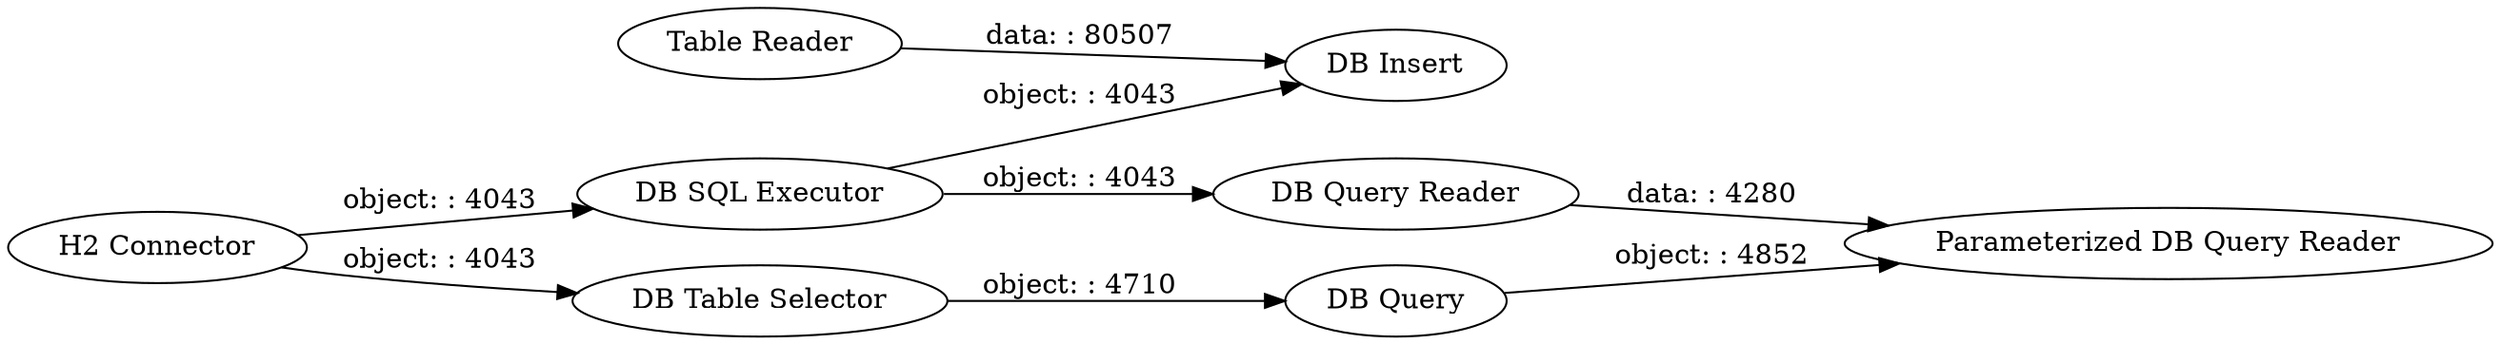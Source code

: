 digraph {
	"-4813634922413281599_85" [label="Parameterized DB Query Reader"]
	"-4813634922413281599_77" [label="H2 Connector"]
	"-4813634922413281599_87" [label="DB SQL Executor"]
	"-8726044969826264178_96" [label="Table Reader"]
	"-4813634922413281599_84" [label="DB Query Reader"]
	"-8726044969826264178_89" [label="DB Insert"]
	"-4813634922413281599_83" [label="DB Query"]
	"-4813634922413281599_72" [label="DB Table Selector"]
	"-4813634922413281599_87" -> "-4813634922413281599_84" [label="object: : 4043"]
	"-4813634922413281599_77" -> "-4813634922413281599_72" [label="object: : 4043"]
	"-4813634922413281599_77" -> "-4813634922413281599_87" [label="object: : 4043"]
	"-4813634922413281599_72" -> "-4813634922413281599_83" [label="object: : 4710"]
	"-4813634922413281599_83" -> "-4813634922413281599_85" [label="object: : 4852"]
	"-4813634922413281599_87" -> "-8726044969826264178_89" [label="object: : 4043"]
	"-4813634922413281599_84" -> "-4813634922413281599_85" [label="data: : 4280"]
	"-8726044969826264178_96" -> "-8726044969826264178_89" [label="data: : 80507"]
	rankdir=LR
}
